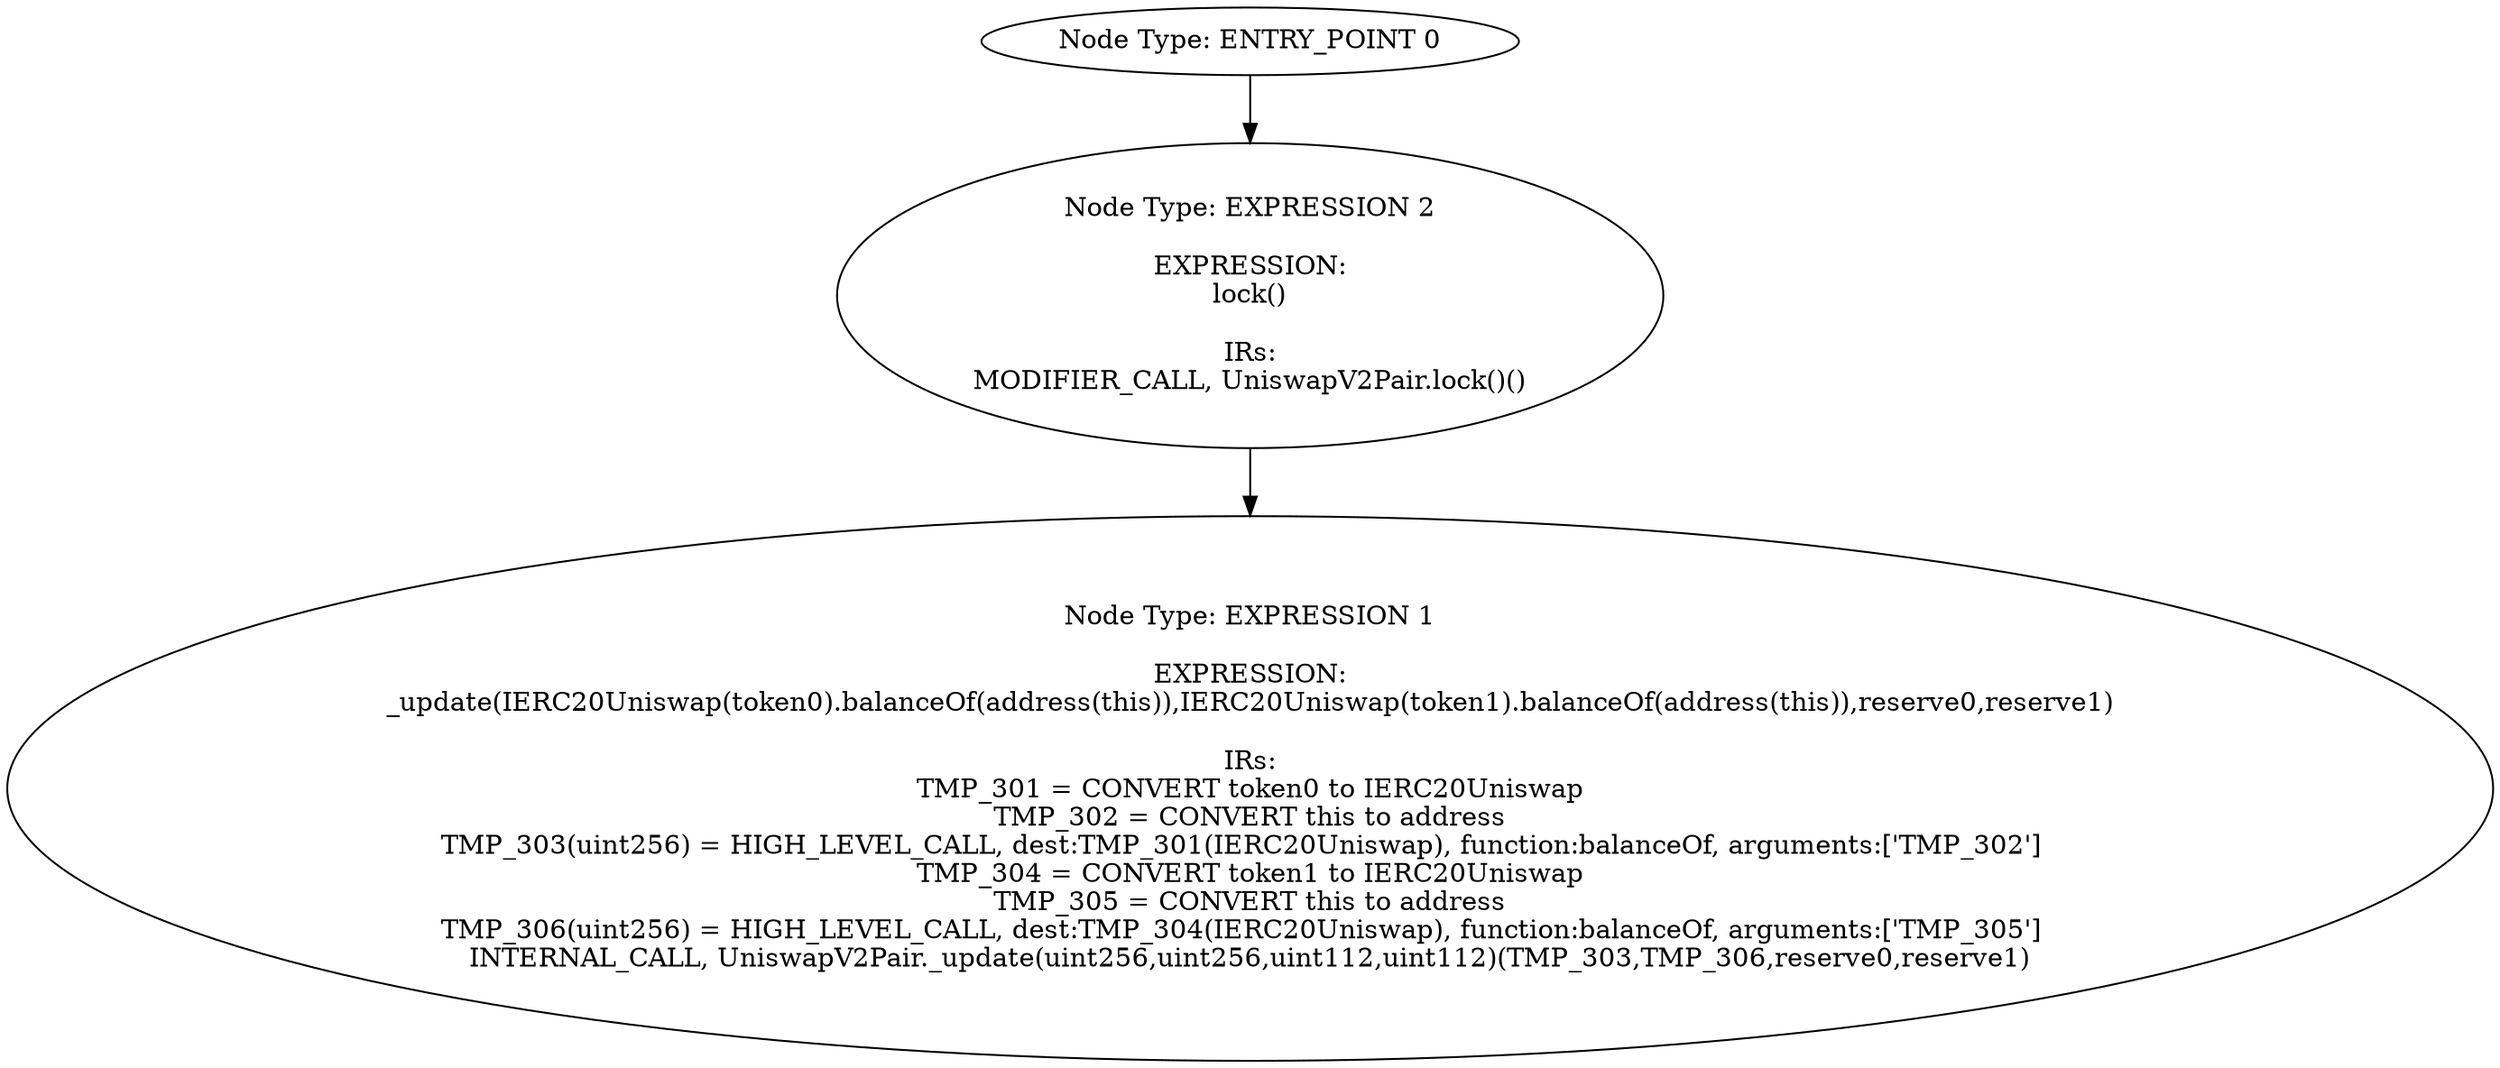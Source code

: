 digraph{
0[label="Node Type: ENTRY_POINT 0
"];
0->2;
1[label="Node Type: EXPRESSION 1

EXPRESSION:
_update(IERC20Uniswap(token0).balanceOf(address(this)),IERC20Uniswap(token1).balanceOf(address(this)),reserve0,reserve1)

IRs:
TMP_301 = CONVERT token0 to IERC20Uniswap
TMP_302 = CONVERT this to address
TMP_303(uint256) = HIGH_LEVEL_CALL, dest:TMP_301(IERC20Uniswap), function:balanceOf, arguments:['TMP_302']  
TMP_304 = CONVERT token1 to IERC20Uniswap
TMP_305 = CONVERT this to address
TMP_306(uint256) = HIGH_LEVEL_CALL, dest:TMP_304(IERC20Uniswap), function:balanceOf, arguments:['TMP_305']  
INTERNAL_CALL, UniswapV2Pair._update(uint256,uint256,uint112,uint112)(TMP_303,TMP_306,reserve0,reserve1)"];
2[label="Node Type: EXPRESSION 2

EXPRESSION:
lock()

IRs:
MODIFIER_CALL, UniswapV2Pair.lock()()"];
2->1;
}
